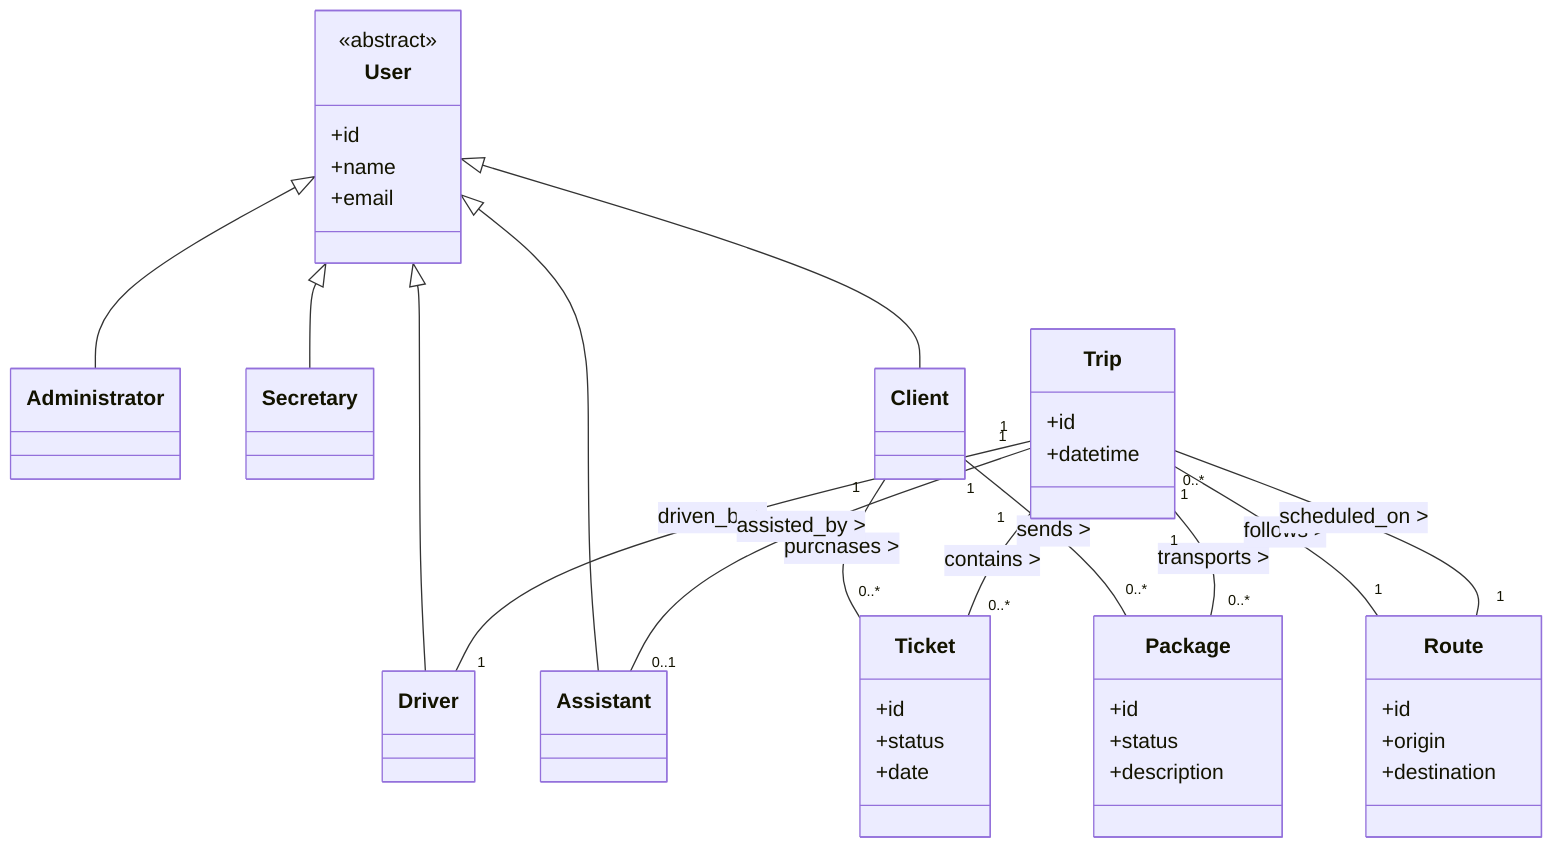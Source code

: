 %% Domain Model - Trans Comarapa
%% Autor: Iden Ticlla Choque
%% Fecha: 2025-04-15
%% Descripción: Este diagrama de clases muestra las entidades principales del dominio de Trans Comarapa.
%% Diagrama de clases para el dominio de Trans Comarapa

classDiagram
    %% Main domain entities
    class User {
        <<abstract>>
        +id
        +name
        +email
    }
    class Administrator
    class Secretary
    class Driver
    class Assistant
    class Client

    class Ticket {
        +id
        +status
        +date
    }
    class Package {
        +id
        +status
        +description
    }
    class Trip {
        +id
        +datetime
    }
    class Route {
        +id
        +origin
        +destination
    }

    %% Inheritance relationships
    User <|-- Administrator
    User <|-- Secretary
    User <|-- Driver
    User <|-- Assistant
    User <|-- Client

    %% Domain relationships
    Client "1" -- "0..*" Ticket : purchases >
    Client "1" -- "0..*" Package : sends >
    Trip "1" -- "0..*" Ticket : contains >
    Trip "1" -- "0..*" Package : transports >
    Trip "1" -- "1" Route : follows >
    Trip "1" -- "1" Driver : driven_by >
    Trip "1" -- "0..1" Assistant : assisted_by >
    Route "1" -- "0..*" Trip : scheduled_on >

    %% Optional: you can add Stop, Office, etc. if needed